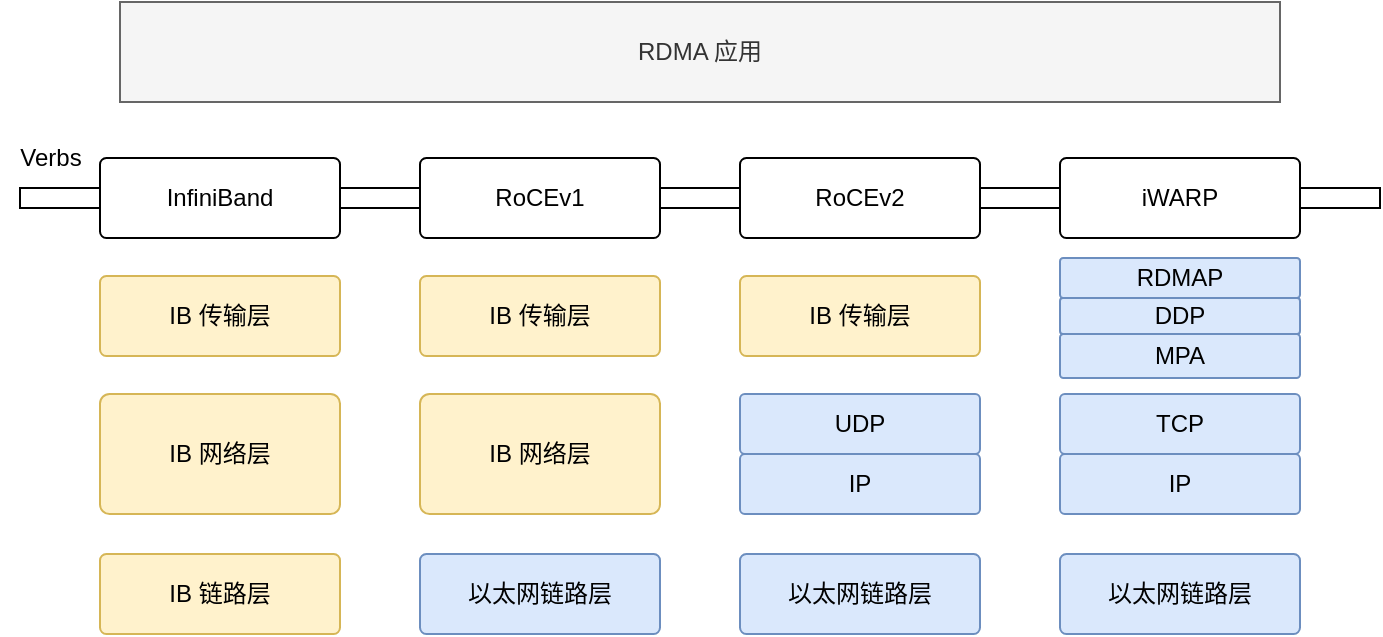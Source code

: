 <mxfile version="26.0.16">
  <diagram name="第 1 页" id="8HNuakOhWHHSlQ6u5v0D">
    <mxGraphModel dx="1129" dy="814" grid="1" gridSize="10" guides="1" tooltips="1" connect="1" arrows="1" fold="1" page="1" pageScale="1" pageWidth="827" pageHeight="1169" math="0" shadow="0">
      <root>
        <mxCell id="0" />
        <mxCell id="1" parent="0" />
        <mxCell id="xQ0j15Ri3VDnBn-HsaX4-26" value="" style="rounded=0;whiteSpace=wrap;html=1;" parent="1" vertex="1">
          <mxGeometry x="40" y="295" width="680" height="10" as="geometry" />
        </mxCell>
        <mxCell id="xQ0j15Ri3VDnBn-HsaX4-4" value="InfiniBand" style="rounded=1;whiteSpace=wrap;html=1;arcSize=8;" parent="1" vertex="1">
          <mxGeometry x="80" y="280" width="120" height="40" as="geometry" />
        </mxCell>
        <mxCell id="xQ0j15Ri3VDnBn-HsaX4-5" value="iWARP" style="rounded=1;whiteSpace=wrap;html=1;arcSize=8;" parent="1" vertex="1">
          <mxGeometry x="560" y="280" width="120" height="40" as="geometry" />
        </mxCell>
        <mxCell id="xQ0j15Ri3VDnBn-HsaX4-7" value="IB 链路层" style="rounded=1;whiteSpace=wrap;html=1;arcSize=8;fillColor=#fff2cc;strokeColor=#d6b656;" parent="1" vertex="1">
          <mxGeometry x="80" y="478" width="120" height="40" as="geometry" />
        </mxCell>
        <mxCell id="xQ0j15Ri3VDnBn-HsaX4-8" value="IB 传输层" style="rounded=1;whiteSpace=wrap;html=1;arcSize=8;fillColor=#fff2cc;strokeColor=#d6b656;" parent="1" vertex="1">
          <mxGeometry x="80" y="339" width="120" height="40" as="geometry" />
        </mxCell>
        <mxCell id="xQ0j15Ri3VDnBn-HsaX4-10" value="以太网链路层" style="rounded=1;whiteSpace=wrap;html=1;arcSize=8;fillColor=#dae8fc;strokeColor=#6c8ebf;" parent="1" vertex="1">
          <mxGeometry x="400" y="478" width="120" height="40" as="geometry" />
        </mxCell>
        <mxCell id="xQ0j15Ri3VDnBn-HsaX4-11" value="IB 网络层" style="rounded=1;whiteSpace=wrap;html=1;arcSize=8;fillColor=#fff2cc;strokeColor=#d6b656;" parent="1" vertex="1">
          <mxGeometry x="80" y="398" width="120" height="60" as="geometry" />
        </mxCell>
        <mxCell id="xQ0j15Ri3VDnBn-HsaX4-14" value="RDMAP" style="rounded=1;whiteSpace=wrap;html=1;arcSize=8;fillColor=#dae8fc;strokeColor=#6c8ebf;" parent="1" vertex="1">
          <mxGeometry x="560" y="330" width="120" height="20" as="geometry" />
        </mxCell>
        <mxCell id="xQ0j15Ri3VDnBn-HsaX4-15" value="RoCEv1" style="rounded=1;whiteSpace=wrap;html=1;arcSize=8;" parent="1" vertex="1">
          <mxGeometry x="240" y="280" width="120" height="40" as="geometry" />
        </mxCell>
        <mxCell id="xQ0j15Ri3VDnBn-HsaX4-16" value="RoCEv2" style="rounded=1;whiteSpace=wrap;html=1;arcSize=8;" parent="1" vertex="1">
          <mxGeometry x="400" y="280" width="120" height="40" as="geometry" />
        </mxCell>
        <mxCell id="xQ0j15Ri3VDnBn-HsaX4-17" value="TCP" style="rounded=1;whiteSpace=wrap;html=1;arcSize=8;fillColor=#dae8fc;strokeColor=#6c8ebf;" parent="1" vertex="1">
          <mxGeometry x="560" y="398" width="120" height="30" as="geometry" />
        </mxCell>
        <mxCell id="xQ0j15Ri3VDnBn-HsaX4-18" value="IP" style="rounded=1;whiteSpace=wrap;html=1;arcSize=8;fillColor=#dae8fc;strokeColor=#6c8ebf;" parent="1" vertex="1">
          <mxGeometry x="560" y="428" width="120" height="30" as="geometry" />
        </mxCell>
        <mxCell id="xQ0j15Ri3VDnBn-HsaX4-19" value="IB 传输层" style="rounded=1;whiteSpace=wrap;html=1;arcSize=8;fillColor=#fff2cc;strokeColor=#d6b656;" parent="1" vertex="1">
          <mxGeometry x="240" y="339" width="120" height="40" as="geometry" />
        </mxCell>
        <mxCell id="xQ0j15Ri3VDnBn-HsaX4-20" value="IB 传输层" style="rounded=1;whiteSpace=wrap;html=1;arcSize=8;fillColor=#fff2cc;strokeColor=#d6b656;" parent="1" vertex="1">
          <mxGeometry x="400" y="339" width="120" height="40" as="geometry" />
        </mxCell>
        <mxCell id="xQ0j15Ri3VDnBn-HsaX4-21" value="IB 网络层" style="rounded=1;whiteSpace=wrap;html=1;arcSize=8;fillColor=#fff2cc;strokeColor=#d6b656;" parent="1" vertex="1">
          <mxGeometry x="240" y="398" width="120" height="60" as="geometry" />
        </mxCell>
        <mxCell id="xQ0j15Ri3VDnBn-HsaX4-22" value="UDP" style="rounded=1;whiteSpace=wrap;html=1;arcSize=8;fillColor=#dae8fc;strokeColor=#6c8ebf;" parent="1" vertex="1">
          <mxGeometry x="400" y="398" width="120" height="30" as="geometry" />
        </mxCell>
        <mxCell id="xQ0j15Ri3VDnBn-HsaX4-23" value="IP" style="rounded=1;whiteSpace=wrap;html=1;arcSize=8;fillColor=#dae8fc;strokeColor=#6c8ebf;" parent="1" vertex="1">
          <mxGeometry x="400" y="428" width="120" height="30" as="geometry" />
        </mxCell>
        <mxCell id="xQ0j15Ri3VDnBn-HsaX4-24" value="以太网链路层" style="rounded=1;whiteSpace=wrap;html=1;arcSize=8;fillColor=#dae8fc;strokeColor=#6c8ebf;" parent="1" vertex="1">
          <mxGeometry x="240" y="478" width="120" height="40" as="geometry" />
        </mxCell>
        <mxCell id="xQ0j15Ri3VDnBn-HsaX4-25" value="以太网链路层" style="rounded=1;whiteSpace=wrap;html=1;arcSize=8;fillColor=#dae8fc;strokeColor=#6c8ebf;" parent="1" vertex="1">
          <mxGeometry x="560" y="478" width="120" height="40" as="geometry" />
        </mxCell>
        <mxCell id="xQ0j15Ri3VDnBn-HsaX4-27" value="Verbs" style="text;html=1;align=center;verticalAlign=middle;resizable=0;points=[];autosize=1;strokeColor=none;fillColor=none;" parent="1" vertex="1">
          <mxGeometry x="30" y="265" width="50" height="30" as="geometry" />
        </mxCell>
        <mxCell id="xQ0j15Ri3VDnBn-HsaX4-28" value="RDMA 应用" style="rounded=0;whiteSpace=wrap;html=1;fillColor=#f5f5f5;fontColor=#333333;strokeColor=#666666;" parent="1" vertex="1">
          <mxGeometry x="90" y="202" width="580" height="50" as="geometry" />
        </mxCell>
        <mxCell id="chPQQk_R9g1TRAWgmZIm-1" value="DDP" style="rounded=1;whiteSpace=wrap;html=1;arcSize=8;fillColor=#dae8fc;strokeColor=#6c8ebf;" vertex="1" parent="1">
          <mxGeometry x="560" y="350" width="120" height="18" as="geometry" />
        </mxCell>
        <mxCell id="chPQQk_R9g1TRAWgmZIm-2" value="MPA" style="rounded=1;whiteSpace=wrap;html=1;arcSize=8;fillColor=#dae8fc;strokeColor=#6c8ebf;" vertex="1" parent="1">
          <mxGeometry x="560" y="368" width="120" height="22" as="geometry" />
        </mxCell>
      </root>
    </mxGraphModel>
  </diagram>
</mxfile>
